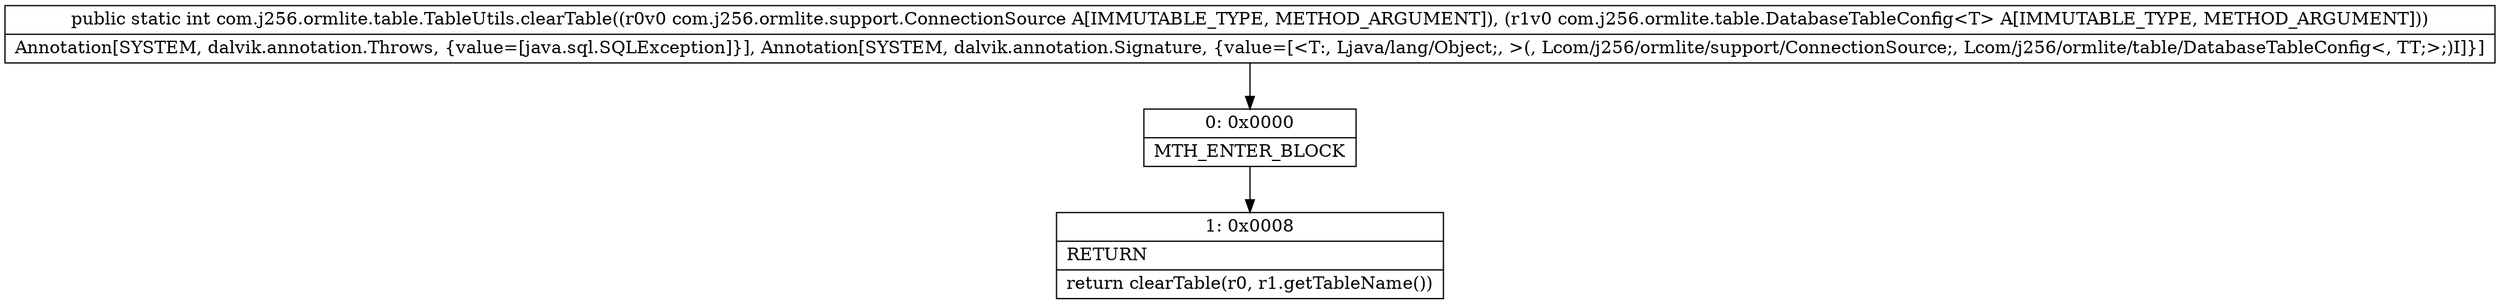 digraph "CFG forcom.j256.ormlite.table.TableUtils.clearTable(Lcom\/j256\/ormlite\/support\/ConnectionSource;Lcom\/j256\/ormlite\/table\/DatabaseTableConfig;)I" {
Node_0 [shape=record,label="{0\:\ 0x0000|MTH_ENTER_BLOCK\l}"];
Node_1 [shape=record,label="{1\:\ 0x0008|RETURN\l|return clearTable(r0, r1.getTableName())\l}"];
MethodNode[shape=record,label="{public static int com.j256.ormlite.table.TableUtils.clearTable((r0v0 com.j256.ormlite.support.ConnectionSource A[IMMUTABLE_TYPE, METHOD_ARGUMENT]), (r1v0 com.j256.ormlite.table.DatabaseTableConfig\<T\> A[IMMUTABLE_TYPE, METHOD_ARGUMENT]))  | Annotation[SYSTEM, dalvik.annotation.Throws, \{value=[java.sql.SQLException]\}], Annotation[SYSTEM, dalvik.annotation.Signature, \{value=[\<T:, Ljava\/lang\/Object;, \>(, Lcom\/j256\/ormlite\/support\/ConnectionSource;, Lcom\/j256\/ormlite\/table\/DatabaseTableConfig\<, TT;\>;)I]\}]\l}"];
MethodNode -> Node_0;
Node_0 -> Node_1;
}

